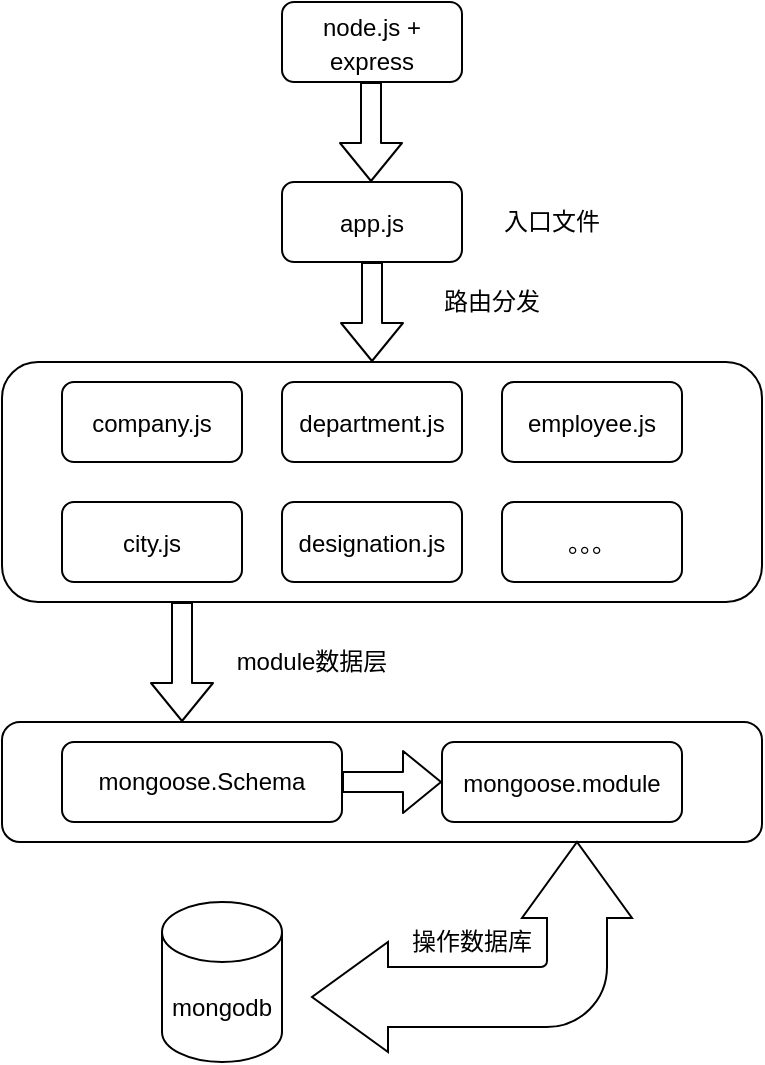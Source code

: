 <mxfile version="14.6.9" type="github" pages="2">
  <diagram id="iHHlm2zwKzoFNvy3WQey" name="Page-1">
    <mxGraphModel dx="1481" dy="752" grid="1" gridSize="10" guides="1" tooltips="1" connect="1" arrows="1" fold="1" page="1" pageScale="1" pageWidth="827" pageHeight="1169" math="0" shadow="0">
      <root>
        <mxCell id="0" />
        <mxCell id="9A9rCPKcslrm3x4T-p9o-4" value="Untitled Layer" parent="0" />
        <mxCell id="1" style="" parent="0" />
        <mxCell id="lP5HHAIcXUJJQwp4lP9l-16" value="&lt;font style=&quot;font-size: 14px&quot;&gt;&lt;span style=&quot;font-size: 12px&quot;&gt;node.js + express&lt;/span&gt;&lt;br&gt;&lt;/font&gt;" style="rounded=1;whiteSpace=wrap;html=1;" parent="1" vertex="1">
          <mxGeometry x="350" y="280" width="90" height="40" as="geometry" />
        </mxCell>
        <mxCell id="lP5HHAIcXUJJQwp4lP9l-19" value="&lt;font style=&quot;font-size: 14px&quot;&gt;&lt;span style=&quot;font-size: 12px&quot;&gt;app.js&lt;/span&gt;&lt;br&gt;&lt;/font&gt;" style="rounded=1;whiteSpace=wrap;html=1;" parent="1" vertex="1">
          <mxGeometry x="350" y="370" width="90" height="40" as="geometry" />
        </mxCell>
        <mxCell id="lP5HHAIcXUJJQwp4lP9l-49" value="" style="rounded=1;whiteSpace=wrap;html=1;" parent="1" vertex="1">
          <mxGeometry x="210" y="460" width="380" height="120" as="geometry" />
        </mxCell>
        <mxCell id="lP5HHAIcXUJJQwp4lP9l-50" value="&lt;font style=&quot;font-size: 14px&quot;&gt;&lt;span style=&quot;font-size: 12px&quot;&gt;company.js&lt;/span&gt;&lt;br&gt;&lt;/font&gt;" style="rounded=1;whiteSpace=wrap;html=1;" parent="1" vertex="1">
          <mxGeometry x="240" y="470" width="90" height="40" as="geometry" />
        </mxCell>
        <mxCell id="lP5HHAIcXUJJQwp4lP9l-51" value="&lt;font style=&quot;font-size: 14px&quot;&gt;&lt;span style=&quot;font-size: 12px&quot;&gt;department.js&lt;/span&gt;&lt;br&gt;&lt;/font&gt;" style="rounded=1;whiteSpace=wrap;html=1;" parent="1" vertex="1">
          <mxGeometry x="350" y="470" width="90" height="40" as="geometry" />
        </mxCell>
        <mxCell id="lP5HHAIcXUJJQwp4lP9l-52" value="&lt;font style=&quot;font-size: 14px&quot;&gt;&lt;span style=&quot;font-size: 12px&quot;&gt;employee.js&lt;/span&gt;&lt;br&gt;&lt;/font&gt;" style="rounded=1;whiteSpace=wrap;html=1;" parent="1" vertex="1">
          <mxGeometry x="460" y="470" width="90" height="40" as="geometry" />
        </mxCell>
        <mxCell id="lP5HHAIcXUJJQwp4lP9l-53" value="&lt;font style=&quot;font-size: 14px&quot;&gt;&lt;span style=&quot;font-size: 12px&quot;&gt;city.js&lt;/span&gt;&lt;br&gt;&lt;/font&gt;" style="rounded=1;whiteSpace=wrap;html=1;" parent="1" vertex="1">
          <mxGeometry x="240" y="530" width="90" height="40" as="geometry" />
        </mxCell>
        <mxCell id="lP5HHAIcXUJJQwp4lP9l-54" value="&lt;font style=&quot;font-size: 14px&quot;&gt;&lt;span style=&quot;font-size: 12px&quot;&gt;designation.js&lt;/span&gt;&lt;br&gt;&lt;/font&gt;" style="rounded=1;whiteSpace=wrap;html=1;" parent="1" vertex="1">
          <mxGeometry x="350" y="530" width="90" height="40" as="geometry" />
        </mxCell>
        <mxCell id="lP5HHAIcXUJJQwp4lP9l-55" value="&lt;font style=&quot;font-size: 14px&quot;&gt;&lt;span style=&quot;font-size: 12px&quot;&gt;。。。&lt;/span&gt;&lt;br&gt;&lt;/font&gt;" style="rounded=1;whiteSpace=wrap;html=1;" parent="1" vertex="1">
          <mxGeometry x="460" y="530" width="90" height="40" as="geometry" />
        </mxCell>
        <mxCell id="lP5HHAIcXUJJQwp4lP9l-56" value="" style="shape=flexArrow;endArrow=classic;html=1;exitX=0.5;exitY=1;exitDx=0;exitDy=0;" parent="1" source="lP5HHAIcXUJJQwp4lP9l-19" edge="1">
          <mxGeometry width="50" height="50" relative="1" as="geometry">
            <mxPoint x="340" y="570" as="sourcePoint" />
            <mxPoint x="395" y="460" as="targetPoint" />
          </mxGeometry>
        </mxCell>
        <mxCell id="lP5HHAIcXUJJQwp4lP9l-61" value="" style="shape=flexArrow;endArrow=classic;html=1;exitX=0.5;exitY=1;exitDx=0;exitDy=0;" parent="1" edge="1">
          <mxGeometry width="50" height="50" relative="1" as="geometry">
            <mxPoint x="394.5" y="320" as="sourcePoint" />
            <mxPoint x="394.5" y="370" as="targetPoint" />
          </mxGeometry>
        </mxCell>
        <mxCell id="lP5HHAIcXUJJQwp4lP9l-66" value="" style="rounded=1;whiteSpace=wrap;html=1;" parent="1" vertex="1">
          <mxGeometry x="210" y="640" width="380" height="60" as="geometry" />
        </mxCell>
        <mxCell id="lP5HHAIcXUJJQwp4lP9l-67" value="&lt;font&gt;mongoose.Schema&lt;br&gt;&lt;/font&gt;" style="rounded=1;whiteSpace=wrap;html=1;" parent="1" vertex="1">
          <mxGeometry x="240" y="650" width="140" height="40" as="geometry" />
        </mxCell>
        <mxCell id="lP5HHAIcXUJJQwp4lP9l-69" value="&lt;font style=&quot;font-size: 14px&quot;&gt;&lt;span style=&quot;font-size: 12px&quot;&gt;mongoose.module&lt;/span&gt;&lt;br&gt;&lt;/font&gt;" style="rounded=1;whiteSpace=wrap;html=1;" parent="1" vertex="1">
          <mxGeometry x="430" y="650" width="120" height="40" as="geometry" />
        </mxCell>
        <mxCell id="lP5HHAIcXUJJQwp4lP9l-74" value="" style="shape=flexArrow;endArrow=classic;html=1;exitX=1;exitY=0.5;exitDx=0;exitDy=0;entryX=0;entryY=0.5;entryDx=0;entryDy=0;" parent="1" source="lP5HHAIcXUJJQwp4lP9l-67" target="lP5HHAIcXUJJQwp4lP9l-69" edge="1">
          <mxGeometry width="50" height="50" relative="1" as="geometry">
            <mxPoint x="370" y="580" as="sourcePoint" />
            <mxPoint x="420" y="530" as="targetPoint" />
          </mxGeometry>
        </mxCell>
        <mxCell id="lP5HHAIcXUJJQwp4lP9l-75" value="" style="shape=flexArrow;endArrow=classic;html=1;" parent="1" edge="1">
          <mxGeometry width="50" height="50" relative="1" as="geometry">
            <mxPoint x="300" y="580" as="sourcePoint" />
            <mxPoint x="300" y="640" as="targetPoint" />
          </mxGeometry>
        </mxCell>
        <mxCell id="lP5HHAIcXUJJQwp4lP9l-76" value="路由分发" style="text;html=1;strokeColor=none;fillColor=none;align=center;verticalAlign=middle;whiteSpace=wrap;rounded=0;" parent="1" vertex="1">
          <mxGeometry x="410" y="420" width="90" height="20" as="geometry" />
        </mxCell>
        <mxCell id="lP5HHAIcXUJJQwp4lP9l-77" value="module数据层" style="text;html=1;strokeColor=none;fillColor=none;align=center;verticalAlign=middle;whiteSpace=wrap;rounded=0;" parent="1" vertex="1">
          <mxGeometry x="320" y="600" width="90" height="20" as="geometry" />
        </mxCell>
        <mxCell id="lP5HHAIcXUJJQwp4lP9l-78" value="mongodb" style="shape=cylinder3;whiteSpace=wrap;html=1;boundedLbl=1;backgroundOutline=1;size=15;" parent="1" vertex="1">
          <mxGeometry x="290" y="730" width="60" height="80" as="geometry" />
        </mxCell>
        <mxCell id="lP5HHAIcXUJJQwp4lP9l-80" value="" style="html=1;shadow=0;dashed=0;align=center;verticalAlign=middle;shape=mxgraph.arrows2.bendDoubleArrow;dy=15;dx=38;arrowHead=55;rounded=1;rotation=-180;" parent="1" vertex="1">
          <mxGeometry x="365" y="700" width="160" height="105" as="geometry" />
        </mxCell>
        <mxCell id="lP5HHAIcXUJJQwp4lP9l-81" value="操作数据库" style="text;html=1;strokeColor=none;fillColor=none;align=center;verticalAlign=middle;whiteSpace=wrap;rounded=0;" parent="1" vertex="1">
          <mxGeometry x="400" y="740" width="90" height="20" as="geometry" />
        </mxCell>
        <mxCell id="lP5HHAIcXUJJQwp4lP9l-82" value="入口文件" style="text;html=1;strokeColor=none;fillColor=none;align=center;verticalAlign=middle;whiteSpace=wrap;rounded=0;" parent="1" vertex="1">
          <mxGeometry x="440" y="380" width="90" height="20" as="geometry" />
        </mxCell>
        <mxCell id="9A9rCPKcslrm3x4T-p9o-5" value="Untitled Layer" parent="0" />
      </root>
    </mxGraphModel>
  </diagram>
  <diagram id="LoJ6HYLTDSAa9A1racAJ" name="Page-2">
    <mxGraphModel dx="942" dy="583" grid="1" gridSize="10" guides="1" tooltips="1" connect="1" arrows="1" fold="1" page="1" pageScale="1" pageWidth="827" pageHeight="1169" math="0" shadow="0">
      <root>
        <mxCell id="zHSi7q9nHrzGUthjIPUN-0" />
        <mxCell id="zHSi7q9nHrzGUthjIPUN-1" parent="zHSi7q9nHrzGUthjIPUN-0" />
        <mxCell id="4CfpCGq4dnMCDP2LqKUj-0" value="&lt;font style=&quot;font-size: 14px&quot;&gt;前端&lt;/font&gt;" style="rounded=1;whiteSpace=wrap;html=1;" vertex="1" parent="zHSi7q9nHrzGUthjIPUN-1">
          <mxGeometry x="120" y="190" width="90" height="40" as="geometry" />
        </mxCell>
        <mxCell id="4CfpCGq4dnMCDP2LqKUj-1" value="&lt;font style=&quot;font-size: 14px&quot;&gt;mongoDB&lt;br&gt;&lt;/font&gt;" style="rounded=1;whiteSpace=wrap;html=1;" vertex="1" parent="zHSi7q9nHrzGUthjIPUN-1">
          <mxGeometry x="580" y="190" width="90" height="40" as="geometry" />
        </mxCell>
        <mxCell id="4CfpCGq4dnMCDP2LqKUj-2" value="&lt;font style=&quot;font-size: 14px&quot;&gt;后端&lt;br&gt;&lt;/font&gt;" style="rounded=1;whiteSpace=wrap;html=1;" vertex="1" parent="zHSi7q9nHrzGUthjIPUN-1">
          <mxGeometry x="350" y="190" width="90" height="40" as="geometry" />
        </mxCell>
        <mxCell id="4CfpCGq4dnMCDP2LqKUj-3" value="&lt;font style=&quot;font-size: 14px&quot;&gt;mongoose&lt;/font&gt;" style="rounded=1;whiteSpace=wrap;html=1;" vertex="1" parent="zHSi7q9nHrzGUthjIPUN-1">
          <mxGeometry x="460" y="150" width="90" height="40" as="geometry" />
        </mxCell>
        <mxCell id="4CfpCGq4dnMCDP2LqKUj-4" value="&lt;span style=&quot;font-size: 14px&quot;&gt;webpack proxy代理&lt;/span&gt;" style="rounded=1;whiteSpace=wrap;html=1;" vertex="1" parent="zHSi7q9nHrzGUthjIPUN-1">
          <mxGeometry x="230" y="150" width="90" height="40" as="geometry" />
        </mxCell>
        <mxCell id="4CfpCGq4dnMCDP2LqKUj-5" value="" style="shape=flexArrow;endArrow=classic;startArrow=classic;html=1;entryX=0;entryY=0.5;entryDx=0;entryDy=0;exitX=1;exitY=0.5;exitDx=0;exitDy=0;" edge="1" parent="zHSi7q9nHrzGUthjIPUN-1" source="4CfpCGq4dnMCDP2LqKUj-2" target="4CfpCGq4dnMCDP2LqKUj-1">
          <mxGeometry width="50" height="50" relative="1" as="geometry">
            <mxPoint x="340" y="370" as="sourcePoint" />
            <mxPoint x="390" y="320" as="targetPoint" />
          </mxGeometry>
        </mxCell>
        <mxCell id="4CfpCGq4dnMCDP2LqKUj-6" value="" style="shape=flexArrow;endArrow=classic;startArrow=classic;html=1;entryX=0;entryY=0.5;entryDx=0;entryDy=0;exitX=1;exitY=0.5;exitDx=0;exitDy=0;" edge="1" parent="zHSi7q9nHrzGUthjIPUN-1">
          <mxGeometry width="50" height="50" relative="1" as="geometry">
            <mxPoint x="210" y="209.5" as="sourcePoint" />
            <mxPoint x="350" y="209.5" as="targetPoint" />
          </mxGeometry>
        </mxCell>
      </root>
    </mxGraphModel>
  </diagram>
</mxfile>
